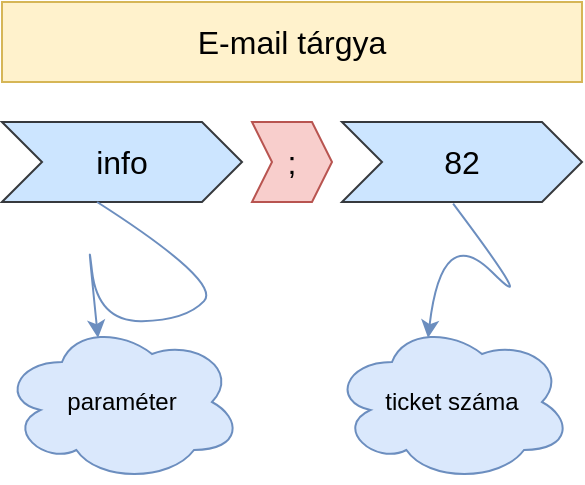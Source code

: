 <mxfile>
    <diagram id="QODsFq8zSfddrYQanfZE" name="Page-1">
        <mxGraphModel dx="476" dy="978" grid="1" gridSize="10" guides="1" tooltips="1" connect="1" arrows="1" fold="1" page="1" pageScale="1" pageWidth="1169" pageHeight="827" math="0" shadow="0">
            <root>
                <mxCell id="0"/>
                <mxCell id="1" parent="0"/>
                <mxCell id="2" value="E-mail tárgya" style="rounded=0;whiteSpace=wrap;html=1;fontSize=16;fillColor=#fff2cc;strokeColor=#d6b656;fontColor=#000000;" parent="1" vertex="1">
                    <mxGeometry x="40" y="40" width="290" height="40" as="geometry"/>
                </mxCell>
                <mxCell id="67" value="82" style="shape=step;perimeter=stepPerimeter;whiteSpace=wrap;html=1;fixedSize=1;strokeColor=#36393d;fontSize=16;fillColor=#cce5ff;fontColor=#000000;" parent="1" vertex="1">
                    <mxGeometry x="210" y="100" width="120" height="40" as="geometry"/>
                </mxCell>
                <mxCell id="72" value=";" style="shape=step;perimeter=stepPerimeter;whiteSpace=wrap;html=1;fixedSize=1;strokeColor=#b85450;fontSize=16;fillColor=#f8cecc;size=10;fillStyle=auto;fontColor=#000000;" parent="1" vertex="1">
                    <mxGeometry x="165" y="100" width="40" height="40" as="geometry"/>
                </mxCell>
                <mxCell id="77" value="info" style="shape=step;perimeter=stepPerimeter;whiteSpace=wrap;html=1;fixedSize=1;strokeColor=#36393d;fontSize=16;fillColor=#cce5ff;fontColor=#000000;" parent="1" vertex="1">
                    <mxGeometry x="40" y="100" width="120" height="40" as="geometry"/>
                </mxCell>
                <mxCell id="96" value="ticket száma" style="ellipse;shape=cloud;whiteSpace=wrap;html=1;fillStyle=auto;strokeColor=#6c8ebf;fontFamily=Helvetica;fontSize=12;fillColor=#dae8fc;fontColor=#000000;" parent="1" vertex="1">
                    <mxGeometry x="205" y="200" width="120" height="80" as="geometry"/>
                </mxCell>
                <mxCell id="98" value="" style="curved=1;endArrow=classic;html=1;fontFamily=Helvetica;fontSize=12;fontColor=#000000;exitX=0.463;exitY=1.021;exitDx=0;exitDy=0;exitPerimeter=0;entryX=0.4;entryY=0.1;entryDx=0;entryDy=0;entryPerimeter=0;fillColor=#dae8fc;strokeColor=#6c8ebf;" parent="1" source="67" target="96" edge="1">
                    <mxGeometry width="50" height="50" relative="1" as="geometry">
                        <mxPoint x="260" y="200" as="sourcePoint"/>
                        <mxPoint x="310" y="150" as="targetPoint"/>
                        <Array as="points">
                            <mxPoint x="310" y="200"/>
                            <mxPoint x="260" y="150"/>
                        </Array>
                    </mxGeometry>
                </mxCell>
                <mxCell id="99" value="paraméter" style="ellipse;shape=cloud;whiteSpace=wrap;html=1;fillStyle=auto;strokeColor=#6c8ebf;fontFamily=Helvetica;fontSize=12;fillColor=#dae8fc;fontColor=#000000;" parent="1" vertex="1">
                    <mxGeometry x="40" y="200" width="120" height="80" as="geometry"/>
                </mxCell>
                <mxCell id="100" value="" style="curved=1;endArrow=classic;html=1;fontFamily=Helvetica;fontSize=12;fontColor=#000000;exitX=0.463;exitY=1.021;exitDx=0;exitDy=0;exitPerimeter=0;entryX=0.4;entryY=0.1;entryDx=0;entryDy=0;entryPerimeter=0;fillColor=#dae8fc;strokeColor=#6c8ebf;" parent="1" target="99" edge="1">
                    <mxGeometry width="50" height="50" relative="1" as="geometry">
                        <mxPoint x="87.56" y="140.0" as="sourcePoint"/>
                        <mxPoint x="165.0" y="207.16" as="targetPoint"/>
                        <Array as="points">
                            <mxPoint x="150" y="180"/>
                            <mxPoint x="132" y="199.16"/>
                            <mxPoint x="88" y="200"/>
                            <mxPoint x="82" y="149.16"/>
                        </Array>
                    </mxGeometry>
                </mxCell>
            </root>
        </mxGraphModel>
    </diagram>
</mxfile>